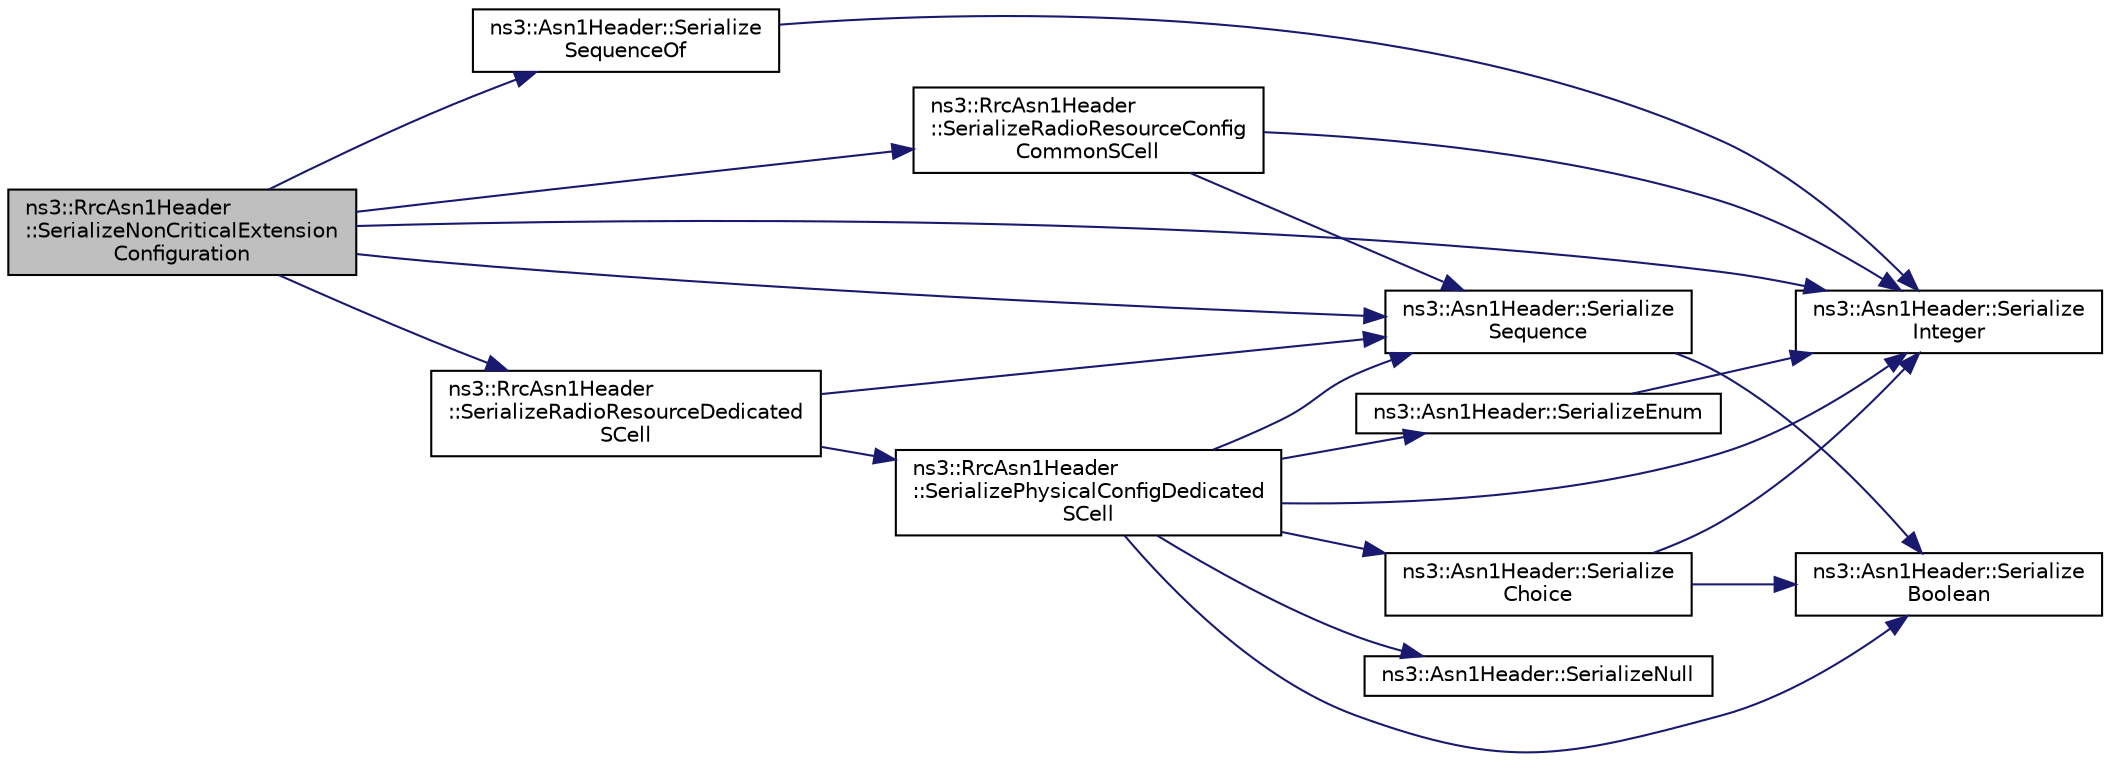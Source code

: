 digraph "ns3::RrcAsn1Header::SerializeNonCriticalExtensionConfiguration"
{
 // LATEX_PDF_SIZE
  edge [fontname="Helvetica",fontsize="10",labelfontname="Helvetica",labelfontsize="10"];
  node [fontname="Helvetica",fontsize="10",shape=record];
  rankdir="LR";
  Node1 [label="ns3::RrcAsn1Header\l::SerializeNonCriticalExtension\lConfiguration",height=0.2,width=0.4,color="black", fillcolor="grey75", style="filled", fontcolor="black",tooltip="Serialize non critical extension config function."];
  Node1 -> Node2 [color="midnightblue",fontsize="10",style="solid",fontname="Helvetica"];
  Node2 [label="ns3::Asn1Header::Serialize\lInteger",height=0.2,width=0.4,color="black", fillcolor="white", style="filled",URL="$classns3_1_1_asn1_header.html#a86beac22ada368cede5f5c9568262d67",tooltip="Serialize an Integer."];
  Node1 -> Node3 [color="midnightblue",fontsize="10",style="solid",fontname="Helvetica"];
  Node3 [label="ns3::RrcAsn1Header\l::SerializeRadioResourceConfig\lCommonSCell",height=0.2,width=0.4,color="black", fillcolor="white", style="filled",URL="$classns3_1_1_rrc_asn1_header.html#a1b24e37546609de33d5df09bc0cbcfbb",tooltip="Serialize radio resource config common SCell function."];
  Node3 -> Node2 [color="midnightblue",fontsize="10",style="solid",fontname="Helvetica"];
  Node3 -> Node4 [color="midnightblue",fontsize="10",style="solid",fontname="Helvetica"];
  Node4 [label="ns3::Asn1Header::Serialize\lSequence",height=0.2,width=0.4,color="black", fillcolor="white", style="filled",URL="$classns3_1_1_asn1_header.html#a66794c18e0f8c3e0c40720eaf38c5922",tooltip="Serialize a sequence."];
  Node4 -> Node5 [color="midnightblue",fontsize="10",style="solid",fontname="Helvetica"];
  Node5 [label="ns3::Asn1Header::Serialize\lBoolean",height=0.2,width=0.4,color="black", fillcolor="white", style="filled",URL="$classns3_1_1_asn1_header.html#adb25cb989e7f04d0491355a956e2ed4b",tooltip="Serialize a bool."];
  Node1 -> Node6 [color="midnightblue",fontsize="10",style="solid",fontname="Helvetica"];
  Node6 [label="ns3::RrcAsn1Header\l::SerializeRadioResourceDedicated\lSCell",height=0.2,width=0.4,color="black", fillcolor="white", style="filled",URL="$classns3_1_1_rrc_asn1_header.html#a74507e2f044a5fbff077eca58146d87f",tooltip="Serialize radio resource dedicated SCell function."];
  Node6 -> Node7 [color="midnightblue",fontsize="10",style="solid",fontname="Helvetica"];
  Node7 [label="ns3::RrcAsn1Header\l::SerializePhysicalConfigDedicated\lSCell",height=0.2,width=0.4,color="black", fillcolor="white", style="filled",URL="$classns3_1_1_rrc_asn1_header.html#a7b867d4a1c37b5a7954f93ff40b657d4",tooltip="Serialize physical config dedicated function."];
  Node7 -> Node5 [color="midnightblue",fontsize="10",style="solid",fontname="Helvetica"];
  Node7 -> Node8 [color="midnightblue",fontsize="10",style="solid",fontname="Helvetica"];
  Node8 [label="ns3::Asn1Header::Serialize\lChoice",height=0.2,width=0.4,color="black", fillcolor="white", style="filled",URL="$classns3_1_1_asn1_header.html#a6b9aa3abf0b1b552f067e2aaeeca5421",tooltip="Serialize a Choice (set of options)"];
  Node8 -> Node5 [color="midnightblue",fontsize="10",style="solid",fontname="Helvetica"];
  Node8 -> Node2 [color="midnightblue",fontsize="10",style="solid",fontname="Helvetica"];
  Node7 -> Node9 [color="midnightblue",fontsize="10",style="solid",fontname="Helvetica"];
  Node9 [label="ns3::Asn1Header::SerializeEnum",height=0.2,width=0.4,color="black", fillcolor="white", style="filled",URL="$classns3_1_1_asn1_header.html#af5d58dd369857830451dac957c4476b8",tooltip="Serialize an Enum."];
  Node9 -> Node2 [color="midnightblue",fontsize="10",style="solid",fontname="Helvetica"];
  Node7 -> Node2 [color="midnightblue",fontsize="10",style="solid",fontname="Helvetica"];
  Node7 -> Node10 [color="midnightblue",fontsize="10",style="solid",fontname="Helvetica"];
  Node10 [label="ns3::Asn1Header::SerializeNull",height=0.2,width=0.4,color="black", fillcolor="white", style="filled",URL="$classns3_1_1_asn1_header.html#adf74e6ce47977322bcc5f2747fa71346",tooltip="Serialize nothing (null op)"];
  Node7 -> Node4 [color="midnightblue",fontsize="10",style="solid",fontname="Helvetica"];
  Node6 -> Node4 [color="midnightblue",fontsize="10",style="solid",fontname="Helvetica"];
  Node1 -> Node4 [color="midnightblue",fontsize="10",style="solid",fontname="Helvetica"];
  Node1 -> Node11 [color="midnightblue",fontsize="10",style="solid",fontname="Helvetica"];
  Node11 [label="ns3::Asn1Header::Serialize\lSequenceOf",height=0.2,width=0.4,color="black", fillcolor="white", style="filled",URL="$classns3_1_1_asn1_header.html#ae7262de8c019ae6e19a442ce523cb9c3",tooltip="Serialize a Sequence."];
  Node11 -> Node2 [color="midnightblue",fontsize="10",style="solid",fontname="Helvetica"];
}
